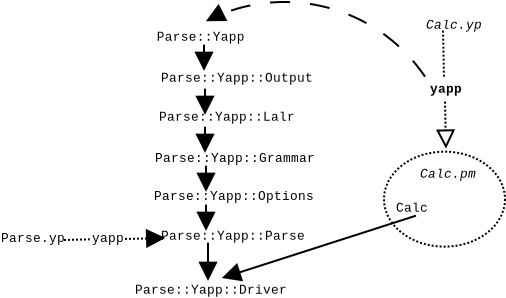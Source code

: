 <?xml version="1.0" encoding="UTF-8"?>
<dia:diagram xmlns:dia="http://www.lysator.liu.se/~alla/dia/">
  <dia:layer name="Fondo" visible="true">
    <dia:object type="Standard - Text" version="0" id="O0">
      <dia:attribute name="obj_pos">
        <dia:point val="3.6,9.95"/>
      </dia:attribute>
      <dia:attribute name="obj_bb">
        <dia:rectangle val="3.6,9.35;3.6,10.3"/>
      </dia:attribute>
      <dia:attribute name="text">
        <dia:composite type="text">
          <dia:attribute name="string">
            <dia:string>##</dia:string>
          </dia:attribute>
          <dia:attribute name="font">
            <dia:font family="courier new" style="0" name="Courier"/>
          </dia:attribute>
          <dia:attribute name="height">
            <dia:real val="0.8"/>
          </dia:attribute>
          <dia:attribute name="pos">
            <dia:point val="3.6,9.95"/>
          </dia:attribute>
          <dia:attribute name="color">
            <dia:color val="#000000"/>
          </dia:attribute>
          <dia:attribute name="alignment">
            <dia:enum val="1"/>
          </dia:attribute>
        </dia:composite>
      </dia:attribute>
    </dia:object>
    <dia:object type="Standard - Arc" version="0" id="O1">
      <dia:attribute name="obj_pos">
        <dia:point val="24.8,8.4"/>
      </dia:attribute>
      <dia:attribute name="obj_bb">
        <dia:rectangle val="13.652,4.617;24.861,8.461"/>
      </dia:attribute>
      <dia:attribute name="conn_endpoints">
        <dia:point val="24.8,8.4"/>
        <dia:point val="13.9,5.6"/>
      </dia:attribute>
      <dia:attribute name="curve_distance">
        <dia:real val="2.133"/>
      </dia:attribute>
      <dia:attribute name="line_style">
        <dia:enum val="1"/>
      </dia:attribute>
      <dia:attribute name="end_arrow">
        <dia:enum val="3"/>
      </dia:attribute>
      <dia:attribute name="end_arrow_length">
        <dia:real val="0.8"/>
      </dia:attribute>
      <dia:attribute name="end_arrow_width">
        <dia:real val="0.8"/>
      </dia:attribute>
    </dia:object>
    <dia:object type="Standard - Ellipse" version="0" id="O2">
      <dia:attribute name="obj_pos">
        <dia:point val="22.75,12.15"/>
      </dia:attribute>
      <dia:attribute name="obj_bb">
        <dia:rectangle val="22.7,12.1;28.85,16.95"/>
      </dia:attribute>
      <dia:attribute name="elem_corner">
        <dia:point val="22.75,12.15"/>
      </dia:attribute>
      <dia:attribute name="elem_width">
        <dia:real val="6.05"/>
      </dia:attribute>
      <dia:attribute name="elem_height">
        <dia:real val="4.75"/>
      </dia:attribute>
      <dia:attribute name="line_style">
        <dia:enum val="4"/>
      </dia:attribute>
    </dia:object>
    <dia:object type="Standard - Text" version="0" id="O3">
      <dia:attribute name="obj_pos">
        <dia:point val="13.5,6.6"/>
      </dia:attribute>
      <dia:attribute name="obj_bb">
        <dia:rectangle val="11.575,6;15.425,6.95"/>
      </dia:attribute>
      <dia:attribute name="text">
        <dia:composite type="text">
          <dia:attribute name="string">
            <dia:string>#Parse::Yapp#</dia:string>
          </dia:attribute>
          <dia:attribute name="font">
            <dia:font family="courier new" style="0" name="Courier"/>
          </dia:attribute>
          <dia:attribute name="height">
            <dia:real val="0.8"/>
          </dia:attribute>
          <dia:attribute name="pos">
            <dia:point val="13.5,6.6"/>
          </dia:attribute>
          <dia:attribute name="color">
            <dia:color val="#000000"/>
          </dia:attribute>
          <dia:attribute name="alignment">
            <dia:enum val="1"/>
          </dia:attribute>
        </dia:composite>
      </dia:attribute>
    </dia:object>
    <dia:object type="Standard - Text" version="0" id="O4">
      <dia:attribute name="obj_pos">
        <dia:point val="15.4,8.65"/>
      </dia:attribute>
      <dia:attribute name="obj_bb">
        <dia:rectangle val="12.075,8.05;18.725,9"/>
      </dia:attribute>
      <dia:attribute name="text">
        <dia:composite type="text">
          <dia:attribute name="string">
            <dia:string>#Parse::Yapp::Output#</dia:string>
          </dia:attribute>
          <dia:attribute name="font">
            <dia:font family="courier new" style="0" name="Courier"/>
          </dia:attribute>
          <dia:attribute name="height">
            <dia:real val="0.8"/>
          </dia:attribute>
          <dia:attribute name="pos">
            <dia:point val="15.4,8.65"/>
          </dia:attribute>
          <dia:attribute name="color">
            <dia:color val="#000000"/>
          </dia:attribute>
          <dia:attribute name="alignment">
            <dia:enum val="1"/>
          </dia:attribute>
        </dia:composite>
      </dia:attribute>
    </dia:object>
    <dia:object type="Standard - Text" version="0" id="O5">
      <dia:attribute name="obj_pos">
        <dia:point val="14.9,10.6"/>
      </dia:attribute>
      <dia:attribute name="obj_bb">
        <dia:rectangle val="11.925,10;17.875,10.95"/>
      </dia:attribute>
      <dia:attribute name="text">
        <dia:composite type="text">
          <dia:attribute name="string">
            <dia:string>#Parse::Yapp::Lalr#</dia:string>
          </dia:attribute>
          <dia:attribute name="font">
            <dia:font family="courier new" style="0" name="Courier"/>
          </dia:attribute>
          <dia:attribute name="height">
            <dia:real val="0.8"/>
          </dia:attribute>
          <dia:attribute name="pos">
            <dia:point val="14.9,10.6"/>
          </dia:attribute>
          <dia:attribute name="color">
            <dia:color val="#000000"/>
          </dia:attribute>
          <dia:attribute name="alignment">
            <dia:enum val="1"/>
          </dia:attribute>
        </dia:composite>
      </dia:attribute>
    </dia:object>
    <dia:object type="Standard - Text" version="0" id="O6">
      <dia:attribute name="obj_pos">
        <dia:point val="14.1,19.25"/>
      </dia:attribute>
      <dia:attribute name="obj_bb">
        <dia:rectangle val="10.775,18.65;17.425,19.6"/>
      </dia:attribute>
      <dia:attribute name="text">
        <dia:composite type="text">
          <dia:attribute name="string">
            <dia:string>#Parse::Yapp::Driver#</dia:string>
          </dia:attribute>
          <dia:attribute name="font">
            <dia:font family="courier new" style="0" name="Courier"/>
          </dia:attribute>
          <dia:attribute name="height">
            <dia:real val="0.8"/>
          </dia:attribute>
          <dia:attribute name="pos">
            <dia:point val="14.1,19.25"/>
          </dia:attribute>
          <dia:attribute name="color">
            <dia:color val="#000000"/>
          </dia:attribute>
          <dia:attribute name="alignment">
            <dia:enum val="1"/>
          </dia:attribute>
        </dia:composite>
      </dia:attribute>
    </dia:object>
    <dia:object type="Standard - Text" version="0" id="O7">
      <dia:attribute name="obj_pos">
        <dia:point val="15.3,12.667"/>
      </dia:attribute>
      <dia:attribute name="obj_bb">
        <dia:rectangle val="11.8,12.049;18.819,13.055"/>
      </dia:attribute>
      <dia:attribute name="text">
        <dia:composite type="text">
          <dia:attribute name="string">
            <dia:string>#Parse::Yapp::Grammar#</dia:string>
          </dia:attribute>
          <dia:attribute name="font">
            <dia:font family="courier new" style="0" name="Courier"/>
          </dia:attribute>
          <dia:attribute name="height">
            <dia:real val="0.8"/>
          </dia:attribute>
          <dia:attribute name="pos">
            <dia:point val="15.3,12.667"/>
          </dia:attribute>
          <dia:attribute name="color">
            <dia:color val="#000000"/>
          </dia:attribute>
          <dia:attribute name="alignment">
            <dia:enum val="1"/>
          </dia:attribute>
        </dia:composite>
      </dia:attribute>
    </dia:object>
    <dia:object type="Standard - Text" version="0" id="O8">
      <dia:attribute name="obj_pos">
        <dia:point val="15.25,14.567"/>
      </dia:attribute>
      <dia:attribute name="obj_bb">
        <dia:rectangle val="11.75,13.948;18.769,14.955"/>
      </dia:attribute>
      <dia:attribute name="text">
        <dia:composite type="text">
          <dia:attribute name="string">
            <dia:string>#Parse::Yapp::Options#</dia:string>
          </dia:attribute>
          <dia:attribute name="font">
            <dia:font family="courier new" style="0" name="Courier"/>
          </dia:attribute>
          <dia:attribute name="height">
            <dia:real val="0.8"/>
          </dia:attribute>
          <dia:attribute name="pos">
            <dia:point val="15.25,14.567"/>
          </dia:attribute>
          <dia:attribute name="color">
            <dia:color val="#000000"/>
          </dia:attribute>
          <dia:attribute name="alignment">
            <dia:enum val="1"/>
          </dia:attribute>
        </dia:composite>
      </dia:attribute>
    </dia:object>
    <dia:object type="Standard - Text" version="0" id="O9">
      <dia:attribute name="obj_pos">
        <dia:point val="15.2,16.55"/>
      </dia:attribute>
      <dia:attribute name="obj_bb">
        <dia:rectangle val="12.05,15.95;18.35,16.9"/>
      </dia:attribute>
      <dia:attribute name="text">
        <dia:composite type="text">
          <dia:attribute name="string">
            <dia:string>#Parse::Yapp::Parse#</dia:string>
          </dia:attribute>
          <dia:attribute name="font">
            <dia:font family="courier new" style="0" name="Courier"/>
          </dia:attribute>
          <dia:attribute name="height">
            <dia:real val="0.8"/>
          </dia:attribute>
          <dia:attribute name="pos">
            <dia:point val="15.2,16.55"/>
          </dia:attribute>
          <dia:attribute name="color">
            <dia:color val="#000000"/>
          </dia:attribute>
          <dia:attribute name="alignment">
            <dia:enum val="1"/>
          </dia:attribute>
        </dia:composite>
      </dia:attribute>
    </dia:object>
    <dia:object type="Standard - Text" version="0" id="O10">
      <dia:attribute name="obj_pos">
        <dia:point val="24.15,15.15"/>
      </dia:attribute>
      <dia:attribute name="obj_bb">
        <dia:rectangle val="23.45,14.55;24.85,15.5"/>
      </dia:attribute>
      <dia:attribute name="text">
        <dia:composite type="text">
          <dia:attribute name="string">
            <dia:string>#Calc#</dia:string>
          </dia:attribute>
          <dia:attribute name="font">
            <dia:font family="courier new" style="0" name="Courier"/>
          </dia:attribute>
          <dia:attribute name="height">
            <dia:real val="0.8"/>
          </dia:attribute>
          <dia:attribute name="pos">
            <dia:point val="24.15,15.15"/>
          </dia:attribute>
          <dia:attribute name="color">
            <dia:color val="#000000"/>
          </dia:attribute>
          <dia:attribute name="alignment">
            <dia:enum val="1"/>
          </dia:attribute>
        </dia:composite>
      </dia:attribute>
    </dia:object>
    <dia:object type="Standard - Line" version="0" id="O11">
      <dia:attribute name="obj_pos">
        <dia:point val="13.75,6.8"/>
      </dia:attribute>
      <dia:attribute name="obj_bb">
        <dia:rectangle val="12.95,6.75;14.55,8.1"/>
      </dia:attribute>
      <dia:attribute name="conn_endpoints">
        <dia:point val="13.75,6.8"/>
        <dia:point val="13.75,8.05"/>
      </dia:attribute>
      <dia:attribute name="numcp">
        <dia:int val="1"/>
      </dia:attribute>
      <dia:attribute name="end_arrow">
        <dia:enum val="3"/>
      </dia:attribute>
      <dia:attribute name="end_arrow_length">
        <dia:real val="0.8"/>
      </dia:attribute>
      <dia:attribute name="end_arrow_width">
        <dia:real val="0.8"/>
      </dia:attribute>
    </dia:object>
    <dia:object type="Standard - Line" version="0" id="O12">
      <dia:attribute name="obj_pos">
        <dia:point val="13.8,10.9"/>
      </dia:attribute>
      <dia:attribute name="obj_bb">
        <dia:rectangle val="13,10.85;14.6,12.2"/>
      </dia:attribute>
      <dia:attribute name="conn_endpoints">
        <dia:point val="13.8,10.9"/>
        <dia:point val="13.8,12.15"/>
      </dia:attribute>
      <dia:attribute name="numcp">
        <dia:int val="1"/>
      </dia:attribute>
      <dia:attribute name="end_arrow">
        <dia:enum val="3"/>
      </dia:attribute>
      <dia:attribute name="end_arrow_length">
        <dia:real val="0.8"/>
      </dia:attribute>
      <dia:attribute name="end_arrow_width">
        <dia:real val="0.8"/>
      </dia:attribute>
    </dia:object>
    <dia:object type="Standard - Line" version="0" id="O13">
      <dia:attribute name="obj_pos">
        <dia:point val="13.8,9"/>
      </dia:attribute>
      <dia:attribute name="obj_bb">
        <dia:rectangle val="13,8.95;14.6,10.3"/>
      </dia:attribute>
      <dia:attribute name="conn_endpoints">
        <dia:point val="13.8,9"/>
        <dia:point val="13.8,10.25"/>
      </dia:attribute>
      <dia:attribute name="numcp">
        <dia:int val="1"/>
      </dia:attribute>
      <dia:attribute name="end_arrow">
        <dia:enum val="3"/>
      </dia:attribute>
      <dia:attribute name="end_arrow_length">
        <dia:real val="0.8"/>
      </dia:attribute>
      <dia:attribute name="end_arrow_width">
        <dia:real val="0.8"/>
      </dia:attribute>
    </dia:object>
    <dia:object type="Standard - Line" version="0" id="O14">
      <dia:attribute name="obj_pos">
        <dia:point val="13.85,12.85"/>
      </dia:attribute>
      <dia:attribute name="obj_bb">
        <dia:rectangle val="13.05,12.8;14.65,14.15"/>
      </dia:attribute>
      <dia:attribute name="conn_endpoints">
        <dia:point val="13.85,12.85"/>
        <dia:point val="13.85,14.1"/>
      </dia:attribute>
      <dia:attribute name="numcp">
        <dia:int val="1"/>
      </dia:attribute>
      <dia:attribute name="end_arrow">
        <dia:enum val="3"/>
      </dia:attribute>
      <dia:attribute name="end_arrow_length">
        <dia:real val="0.8"/>
      </dia:attribute>
      <dia:attribute name="end_arrow_width">
        <dia:real val="0.8"/>
      </dia:attribute>
    </dia:object>
    <dia:object type="Standard - Line" version="0" id="O15">
      <dia:attribute name="obj_pos">
        <dia:point val="13.85,14.8"/>
      </dia:attribute>
      <dia:attribute name="obj_bb">
        <dia:rectangle val="13.05,14.75;14.65,16.1"/>
      </dia:attribute>
      <dia:attribute name="conn_endpoints">
        <dia:point val="13.85,14.8"/>
        <dia:point val="13.85,16.05"/>
      </dia:attribute>
      <dia:attribute name="numcp">
        <dia:int val="1"/>
      </dia:attribute>
      <dia:attribute name="end_arrow">
        <dia:enum val="3"/>
      </dia:attribute>
      <dia:attribute name="end_arrow_length">
        <dia:real val="0.8"/>
      </dia:attribute>
      <dia:attribute name="end_arrow_width">
        <dia:real val="0.8"/>
      </dia:attribute>
    </dia:object>
    <dia:object type="Standard - Line" version="0" id="O16">
      <dia:attribute name="obj_pos">
        <dia:point val="13.95,16.7"/>
      </dia:attribute>
      <dia:attribute name="obj_bb">
        <dia:rectangle val="13.15,16.65;14.75,18.6"/>
      </dia:attribute>
      <dia:attribute name="conn_endpoints">
        <dia:point val="13.95,16.7"/>
        <dia:point val="13.95,18.55"/>
      </dia:attribute>
      <dia:attribute name="numcp">
        <dia:int val="1"/>
      </dia:attribute>
      <dia:attribute name="end_arrow">
        <dia:enum val="3"/>
      </dia:attribute>
      <dia:attribute name="end_arrow_length">
        <dia:real val="0.8"/>
      </dia:attribute>
      <dia:attribute name="end_arrow_width">
        <dia:real val="0.8"/>
      </dia:attribute>
    </dia:object>
    <dia:object type="Standard - Line" version="0" id="O17">
      <dia:attribute name="obj_pos">
        <dia:point val="24.35,15.35"/>
      </dia:attribute>
      <dia:attribute name="obj_bb">
        <dia:rectangle val="14.408,15.287;24.413,19.227"/>
      </dia:attribute>
      <dia:attribute name="conn_endpoints">
        <dia:point val="24.35,15.35"/>
        <dia:point val="14.7,18.45"/>
      </dia:attribute>
      <dia:attribute name="numcp">
        <dia:int val="1"/>
      </dia:attribute>
      <dia:attribute name="end_arrow">
        <dia:enum val="3"/>
      </dia:attribute>
      <dia:attribute name="end_arrow_length">
        <dia:real val="0.8"/>
      </dia:attribute>
      <dia:attribute name="end_arrow_width">
        <dia:real val="0.8"/>
      </dia:attribute>
    </dia:object>
    <dia:object type="Standard - Text" version="0" id="O18">
      <dia:attribute name="obj_pos">
        <dia:point val="26.25,6"/>
      </dia:attribute>
      <dia:attribute name="obj_bb">
        <dia:rectangle val="25.025,5.4;27.475,6.35"/>
      </dia:attribute>
      <dia:attribute name="text">
        <dia:composite type="text">
          <dia:attribute name="string">
            <dia:string>#Calc.yp#</dia:string>
          </dia:attribute>
          <dia:attribute name="font">
            <dia:font family="courier new" style="4" name="Courier-Oblique"/>
          </dia:attribute>
          <dia:attribute name="height">
            <dia:real val="0.8"/>
          </dia:attribute>
          <dia:attribute name="pos">
            <dia:point val="26.25,6"/>
          </dia:attribute>
          <dia:attribute name="color">
            <dia:color val="#000000"/>
          </dia:attribute>
          <dia:attribute name="alignment">
            <dia:enum val="1"/>
          </dia:attribute>
        </dia:composite>
      </dia:attribute>
    </dia:object>
    <dia:object type="Standard - Text" version="0" id="O19">
      <dia:attribute name="obj_pos">
        <dia:point val="25.85,9.2"/>
      </dia:attribute>
      <dia:attribute name="obj_bb">
        <dia:rectangle val="25.15,8.6;26.55,9.55"/>
      </dia:attribute>
      <dia:attribute name="text">
        <dia:composite type="text">
          <dia:attribute name="string">
            <dia:string>#yapp#</dia:string>
          </dia:attribute>
          <dia:attribute name="font">
            <dia:font family="courier new" style="80" name="Courier-Bold"/>
          </dia:attribute>
          <dia:attribute name="height">
            <dia:real val="0.8"/>
          </dia:attribute>
          <dia:attribute name="pos">
            <dia:point val="25.85,9.2"/>
          </dia:attribute>
          <dia:attribute name="color">
            <dia:color val="#000000"/>
          </dia:attribute>
          <dia:attribute name="alignment">
            <dia:enum val="1"/>
          </dia:attribute>
        </dia:composite>
      </dia:attribute>
    </dia:object>
    <dia:object type="Standard - Text" version="0" id="O20">
      <dia:attribute name="obj_pos">
        <dia:point val="25.95,13.45"/>
      </dia:attribute>
      <dia:attribute name="obj_bb">
        <dia:rectangle val="24.725,12.85;27.175,13.8"/>
      </dia:attribute>
      <dia:attribute name="text">
        <dia:composite type="text">
          <dia:attribute name="string">
            <dia:string>#Calc.pm#</dia:string>
          </dia:attribute>
          <dia:attribute name="font">
            <dia:font family="courier new" style="4" name="Courier-Oblique"/>
          </dia:attribute>
          <dia:attribute name="height">
            <dia:real val="0.8"/>
          </dia:attribute>
          <dia:attribute name="pos">
            <dia:point val="25.95,13.45"/>
          </dia:attribute>
          <dia:attribute name="color">
            <dia:color val="#000000"/>
          </dia:attribute>
          <dia:attribute name="alignment">
            <dia:enum val="1"/>
          </dia:attribute>
        </dia:composite>
      </dia:attribute>
    </dia:object>
    <dia:object type="Standard - Line" version="0" id="O21">
      <dia:attribute name="obj_pos">
        <dia:point val="13.75,7.425"/>
      </dia:attribute>
      <dia:attribute name="obj_bb">
        <dia:rectangle val="13.75,7.425;13.75,7.425"/>
      </dia:attribute>
      <dia:attribute name="conn_endpoints">
        <dia:point val="13.75,7.425"/>
        <dia:point val="13.75,7.425"/>
      </dia:attribute>
      <dia:attribute name="numcp">
        <dia:int val="1"/>
      </dia:attribute>
      <dia:connections>
        <dia:connection handle="0" to="O11" connection="0"/>
        <dia:connection handle="1" to="O11" connection="0"/>
      </dia:connections>
    </dia:object>
    <dia:object type="Standard - Line" version="0" id="O22">
      <dia:attribute name="obj_pos">
        <dia:point val="25.7,6.1"/>
      </dia:attribute>
      <dia:attribute name="obj_bb">
        <dia:rectangle val="25.649,6.049;25.801,8.501"/>
      </dia:attribute>
      <dia:attribute name="conn_endpoints">
        <dia:point val="25.7,6.1"/>
        <dia:point val="25.75,8.45"/>
      </dia:attribute>
      <dia:attribute name="numcp">
        <dia:int val="1"/>
      </dia:attribute>
      <dia:attribute name="line_style">
        <dia:enum val="4"/>
      </dia:attribute>
    </dia:object>
    <dia:object type="Standard - Line" version="0" id="O23">
      <dia:attribute name="obj_pos">
        <dia:point val="25.8,9.65"/>
      </dia:attribute>
      <dia:attribute name="obj_bb">
        <dia:rectangle val="25.049,9.599;26.651,12.067"/>
      </dia:attribute>
      <dia:attribute name="conn_endpoints">
        <dia:point val="25.8,9.65"/>
        <dia:point val="25.85,12"/>
      </dia:attribute>
      <dia:attribute name="numcp">
        <dia:int val="1"/>
      </dia:attribute>
      <dia:attribute name="line_style">
        <dia:enum val="4"/>
      </dia:attribute>
      <dia:attribute name="end_arrow">
        <dia:enum val="2"/>
      </dia:attribute>
      <dia:attribute name="end_arrow_length">
        <dia:real val="0.8"/>
      </dia:attribute>
      <dia:attribute name="end_arrow_width">
        <dia:real val="0.8"/>
      </dia:attribute>
    </dia:object>
    <dia:object type="Standard - Text" version="0" id="O24">
      <dia:attribute name="obj_pos">
        <dia:point val="5.2,16.667"/>
      </dia:attribute>
      <dia:attribute name="obj_bb">
        <dia:rectangle val="3.8,16.067;6.6,17.017"/>
      </dia:attribute>
      <dia:attribute name="text">
        <dia:composite type="text">
          <dia:attribute name="string">
            <dia:string>#Parse.yp#</dia:string>
          </dia:attribute>
          <dia:attribute name="font">
            <dia:font family="courier new" style="0" name="Courier"/>
          </dia:attribute>
          <dia:attribute name="height">
            <dia:real val="0.8"/>
          </dia:attribute>
          <dia:attribute name="pos">
            <dia:point val="5.2,16.667"/>
          </dia:attribute>
          <dia:attribute name="color">
            <dia:color val="#000000"/>
          </dia:attribute>
          <dia:attribute name="alignment">
            <dia:enum val="1"/>
          </dia:attribute>
        </dia:composite>
      </dia:attribute>
    </dia:object>
    <dia:object type="Standard - Line" version="0" id="O25">
      <dia:attribute name="obj_pos">
        <dia:point val="9.8,16.517"/>
      </dia:attribute>
      <dia:attribute name="obj_bb">
        <dia:rectangle val="9.749,15.666;11.82,17.268"/>
      </dia:attribute>
      <dia:attribute name="conn_endpoints">
        <dia:point val="9.8,16.517"/>
        <dia:point val="11.75,16.467"/>
      </dia:attribute>
      <dia:attribute name="numcp">
        <dia:int val="1"/>
      </dia:attribute>
      <dia:attribute name="line_style">
        <dia:enum val="4"/>
      </dia:attribute>
      <dia:attribute name="end_arrow">
        <dia:enum val="3"/>
      </dia:attribute>
      <dia:attribute name="end_arrow_length">
        <dia:real val="0.8"/>
      </dia:attribute>
      <dia:attribute name="end_arrow_width">
        <dia:real val="0.8"/>
      </dia:attribute>
    </dia:object>
    <dia:object type="Standard - Text" version="0" id="O26">
      <dia:attribute name="obj_pos">
        <dia:point val="8.95,16.667"/>
      </dia:attribute>
      <dia:attribute name="obj_bb">
        <dia:rectangle val="8.25,16.067;9.65,17.017"/>
      </dia:attribute>
      <dia:attribute name="text">
        <dia:composite type="text">
          <dia:attribute name="string">
            <dia:string>#yapp#</dia:string>
          </dia:attribute>
          <dia:attribute name="font">
            <dia:font family="courier new" style="0" name="Courier"/>
          </dia:attribute>
          <dia:attribute name="height">
            <dia:real val="0.8"/>
          </dia:attribute>
          <dia:attribute name="pos">
            <dia:point val="8.95,16.667"/>
          </dia:attribute>
          <dia:attribute name="color">
            <dia:color val="#000000"/>
          </dia:attribute>
          <dia:attribute name="alignment">
            <dia:enum val="1"/>
          </dia:attribute>
        </dia:composite>
      </dia:attribute>
    </dia:object>
    <dia:object type="Standard - Text" version="0" id="O27">
      <dia:attribute name="obj_pos">
        <dia:point val="8.85,17.617"/>
      </dia:attribute>
      <dia:attribute name="obj_bb">
        <dia:rectangle val="8.85,17.017;8.85,17.967"/>
      </dia:attribute>
      <dia:attribute name="text">
        <dia:composite type="text">
          <dia:attribute name="string">
            <dia:string>##</dia:string>
          </dia:attribute>
          <dia:attribute name="font">
            <dia:font family="sans" style="0" name="Helvetica"/>
          </dia:attribute>
          <dia:attribute name="height">
            <dia:real val="0.8"/>
          </dia:attribute>
          <dia:attribute name="pos">
            <dia:point val="8.85,17.617"/>
          </dia:attribute>
          <dia:attribute name="color">
            <dia:color val="#000000"/>
          </dia:attribute>
          <dia:attribute name="alignment">
            <dia:enum val="0"/>
          </dia:attribute>
        </dia:composite>
      </dia:attribute>
    </dia:object>
    <dia:object type="Standard - Line" version="0" id="O28">
      <dia:attribute name="obj_pos">
        <dia:point val="6.75,16.567"/>
      </dia:attribute>
      <dia:attribute name="obj_bb">
        <dia:rectangle val="6.699,16.482;8.093,16.619"/>
      </dia:attribute>
      <dia:attribute name="conn_endpoints">
        <dia:point val="6.75,16.567"/>
        <dia:point val="8.041,16.533"/>
      </dia:attribute>
      <dia:attribute name="numcp">
        <dia:int val="1"/>
      </dia:attribute>
      <dia:attribute name="line_style">
        <dia:enum val="4"/>
      </dia:attribute>
    </dia:object>
  </dia:layer>
</dia:diagram>
